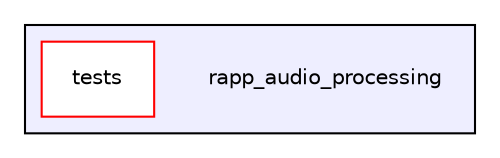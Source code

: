 digraph "/home/travis/rapp_temp/rapp-platform/rapp_audio_processing" {
  compound=true
  node [ fontsize="10", fontname="Helvetica"];
  edge [ labelfontsize="10", labelfontname="Helvetica"];
  subgraph clusterdir_b5bfdf725c62832652e68e2d34d308bb {
    graph [ bgcolor="#eeeeff", pencolor="black", label="" URL="dir_b5bfdf725c62832652e68e2d34d308bb.html"];
    dir_b5bfdf725c62832652e68e2d34d308bb [shape=plaintext label="rapp_audio_processing"];
    dir_a5f2821f18630ed130a736a62dcdb546 [shape=box label="tests" color="red" fillcolor="white" style="filled" URL="dir_a5f2821f18630ed130a736a62dcdb546.html"];
  }
}
